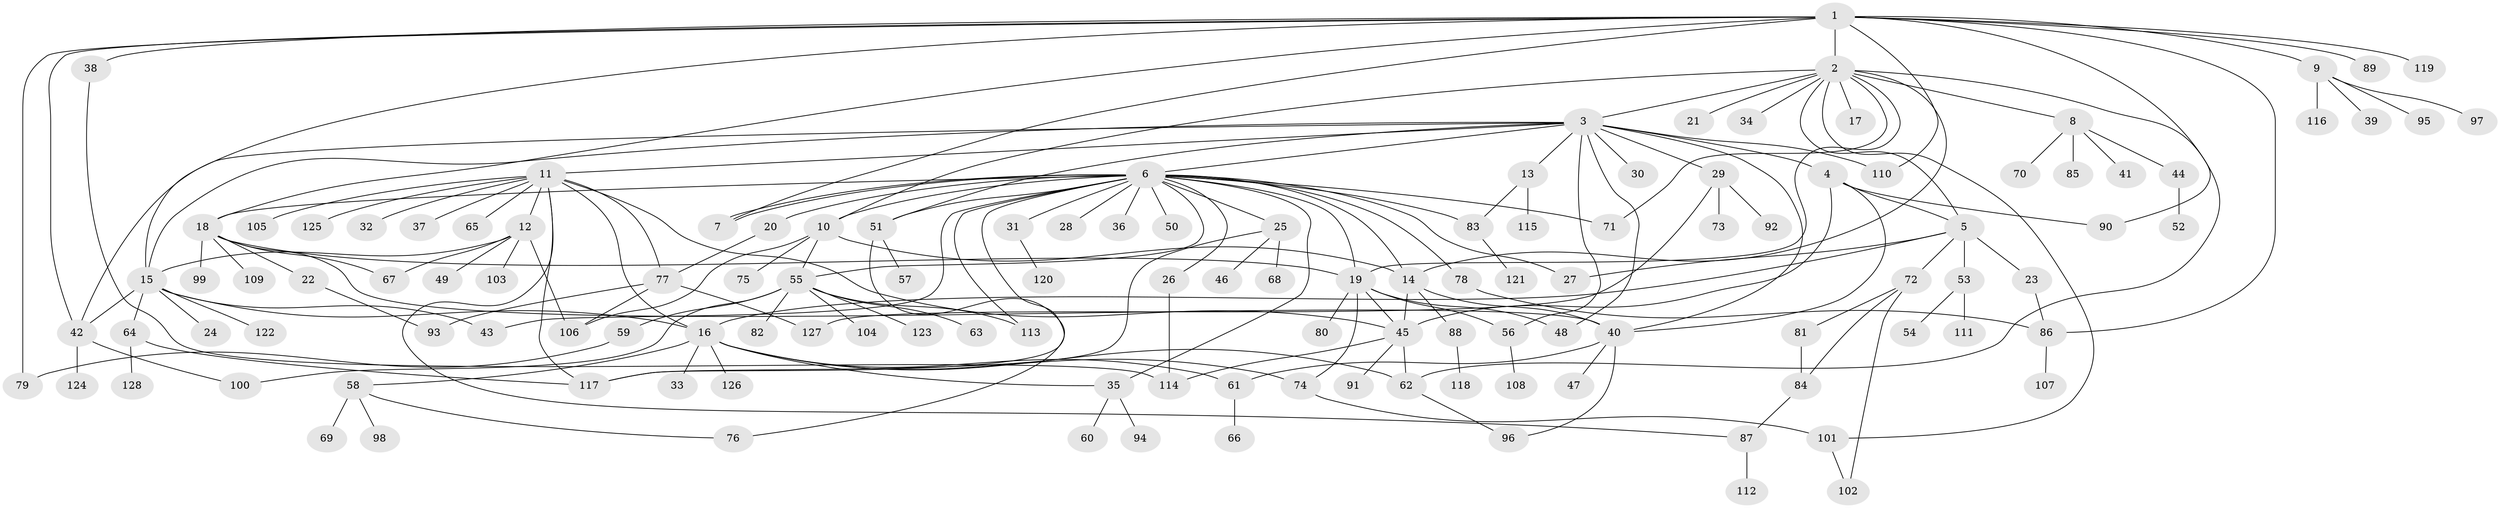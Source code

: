 // Generated by graph-tools (version 1.1) at 2025/47/03/09/25 04:47:10]
// undirected, 128 vertices, 185 edges
graph export_dot {
graph [start="1"]
  node [color=gray90,style=filled];
  1;
  2;
  3;
  4;
  5;
  6;
  7;
  8;
  9;
  10;
  11;
  12;
  13;
  14;
  15;
  16;
  17;
  18;
  19;
  20;
  21;
  22;
  23;
  24;
  25;
  26;
  27;
  28;
  29;
  30;
  31;
  32;
  33;
  34;
  35;
  36;
  37;
  38;
  39;
  40;
  41;
  42;
  43;
  44;
  45;
  46;
  47;
  48;
  49;
  50;
  51;
  52;
  53;
  54;
  55;
  56;
  57;
  58;
  59;
  60;
  61;
  62;
  63;
  64;
  65;
  66;
  67;
  68;
  69;
  70;
  71;
  72;
  73;
  74;
  75;
  76;
  77;
  78;
  79;
  80;
  81;
  82;
  83;
  84;
  85;
  86;
  87;
  88;
  89;
  90;
  91;
  92;
  93;
  94;
  95;
  96;
  97;
  98;
  99;
  100;
  101;
  102;
  103;
  104;
  105;
  106;
  107;
  108;
  109;
  110;
  111;
  112;
  113;
  114;
  115;
  116;
  117;
  118;
  119;
  120;
  121;
  122;
  123;
  124;
  125;
  126;
  127;
  128;
  1 -- 2;
  1 -- 7;
  1 -- 9;
  1 -- 15;
  1 -- 18;
  1 -- 38;
  1 -- 42;
  1 -- 79;
  1 -- 86;
  1 -- 89;
  1 -- 90;
  1 -- 110;
  1 -- 119;
  2 -- 3;
  2 -- 5;
  2 -- 8;
  2 -- 10;
  2 -- 14;
  2 -- 17;
  2 -- 19;
  2 -- 21;
  2 -- 34;
  2 -- 62;
  2 -- 71;
  2 -- 101;
  3 -- 4;
  3 -- 6;
  3 -- 11;
  3 -- 13;
  3 -- 15;
  3 -- 29;
  3 -- 30;
  3 -- 40;
  3 -- 42;
  3 -- 48;
  3 -- 51;
  3 -- 56;
  3 -- 110;
  4 -- 5;
  4 -- 40;
  4 -- 45;
  4 -- 90;
  5 -- 16;
  5 -- 23;
  5 -- 27;
  5 -- 53;
  5 -- 72;
  6 -- 7;
  6 -- 7;
  6 -- 10;
  6 -- 14;
  6 -- 18;
  6 -- 19;
  6 -- 20;
  6 -- 25;
  6 -- 26;
  6 -- 27;
  6 -- 28;
  6 -- 31;
  6 -- 35;
  6 -- 36;
  6 -- 43;
  6 -- 50;
  6 -- 51;
  6 -- 55;
  6 -- 71;
  6 -- 78;
  6 -- 83;
  6 -- 113;
  6 -- 117;
  8 -- 41;
  8 -- 44;
  8 -- 70;
  8 -- 85;
  9 -- 39;
  9 -- 95;
  9 -- 97;
  9 -- 116;
  10 -- 14;
  10 -- 55;
  10 -- 75;
  10 -- 106;
  11 -- 12;
  11 -- 16;
  11 -- 32;
  11 -- 37;
  11 -- 45;
  11 -- 65;
  11 -- 77;
  11 -- 87;
  11 -- 105;
  11 -- 117;
  11 -- 125;
  12 -- 15;
  12 -- 49;
  12 -- 67;
  12 -- 103;
  12 -- 106;
  13 -- 83;
  13 -- 115;
  14 -- 40;
  14 -- 45;
  14 -- 88;
  15 -- 16;
  15 -- 24;
  15 -- 42;
  15 -- 43;
  15 -- 64;
  15 -- 122;
  16 -- 33;
  16 -- 35;
  16 -- 58;
  16 -- 61;
  16 -- 62;
  16 -- 74;
  16 -- 126;
  18 -- 19;
  18 -- 22;
  18 -- 40;
  18 -- 67;
  18 -- 99;
  18 -- 109;
  19 -- 45;
  19 -- 48;
  19 -- 56;
  19 -- 74;
  19 -- 80;
  20 -- 77;
  22 -- 93;
  23 -- 86;
  25 -- 46;
  25 -- 68;
  25 -- 117;
  26 -- 114;
  29 -- 73;
  29 -- 92;
  29 -- 127;
  31 -- 120;
  35 -- 60;
  35 -- 94;
  38 -- 114;
  40 -- 47;
  40 -- 61;
  40 -- 96;
  42 -- 100;
  42 -- 124;
  44 -- 52;
  45 -- 62;
  45 -- 91;
  45 -- 114;
  51 -- 57;
  51 -- 76;
  53 -- 54;
  53 -- 111;
  55 -- 59;
  55 -- 63;
  55 -- 82;
  55 -- 100;
  55 -- 104;
  55 -- 113;
  55 -- 123;
  56 -- 108;
  58 -- 69;
  58 -- 76;
  58 -- 98;
  59 -- 79;
  61 -- 66;
  62 -- 96;
  64 -- 117;
  64 -- 128;
  72 -- 81;
  72 -- 84;
  72 -- 102;
  74 -- 101;
  77 -- 93;
  77 -- 106;
  77 -- 127;
  78 -- 86;
  81 -- 84;
  83 -- 121;
  84 -- 87;
  86 -- 107;
  87 -- 112;
  88 -- 118;
  101 -- 102;
}
